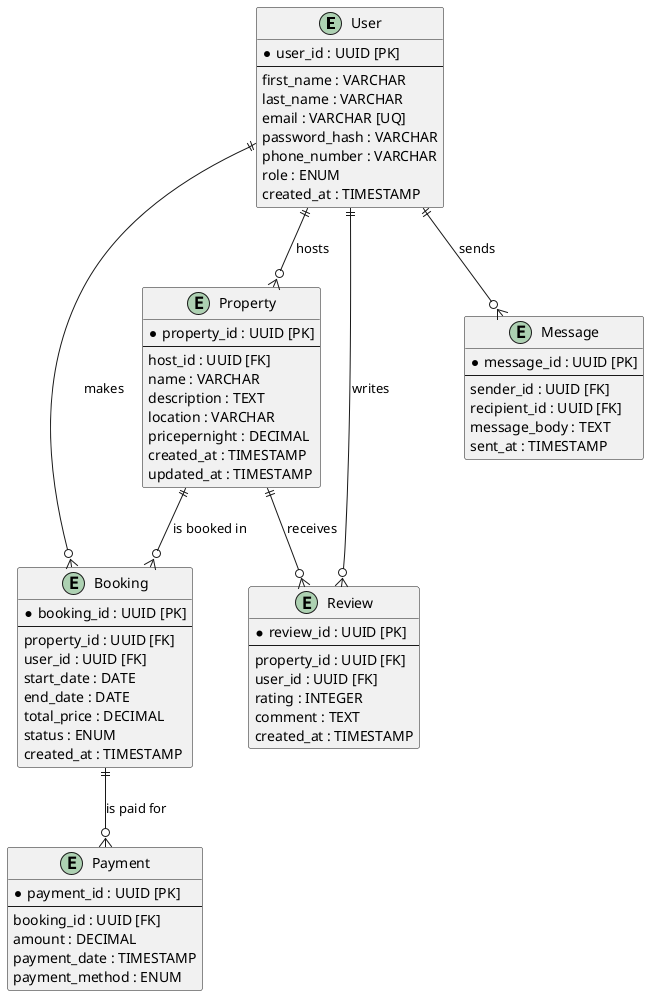 @startuml
entity User {
    * user_id : UUID [PK]
    --
    first_name : VARCHAR
    last_name : VARCHAR
    email : VARCHAR [UQ]
    password_hash : VARCHAR
    phone_number : VARCHAR
    role : ENUM
    created_at : TIMESTAMP
}

entity Property {
    * property_id : UUID [PK]
    --
    host_id : UUID [FK]
    name : VARCHAR
    description : TEXT
    location : VARCHAR
    pricepernight : DECIMAL
    created_at : TIMESTAMP
    updated_at : TIMESTAMP
}

entity Booking {
    * booking_id : UUID [PK]
    --
    property_id : UUID [FK]
    user_id : UUID [FK]
    start_date : DATE
    end_date : DATE
    total_price : DECIMAL
    status : ENUM
    created_at : TIMESTAMP
}

entity Payment {
    * payment_id : UUID [PK]
    --
    booking_id : UUID [FK]
    amount : DECIMAL
    payment_date : TIMESTAMP
    payment_method : ENUM
}

entity Review {
    * review_id : UUID [PK]
    --
    property_id : UUID [FK]
    user_id : UUID [FK]
    rating : INTEGER
    comment : TEXT
    created_at : TIMESTAMP
}

entity Message {
    * message_id : UUID [PK]
    --
    sender_id : UUID [FK]
    recipient_id : UUID [FK]
    message_body : TEXT
    sent_at : TIMESTAMP
}

' Relationships
User ||--o{ Property : "hosts"
User ||--o{ Booking : "makes"
User ||--o{ Review : "writes"
User ||--o{ Message : "sends"
Property ||--o{ Booking : "is booked in"
Property ||--o{ Review : "receives"
Booking ||--o{ Payment : "is paid for"
@enduml
